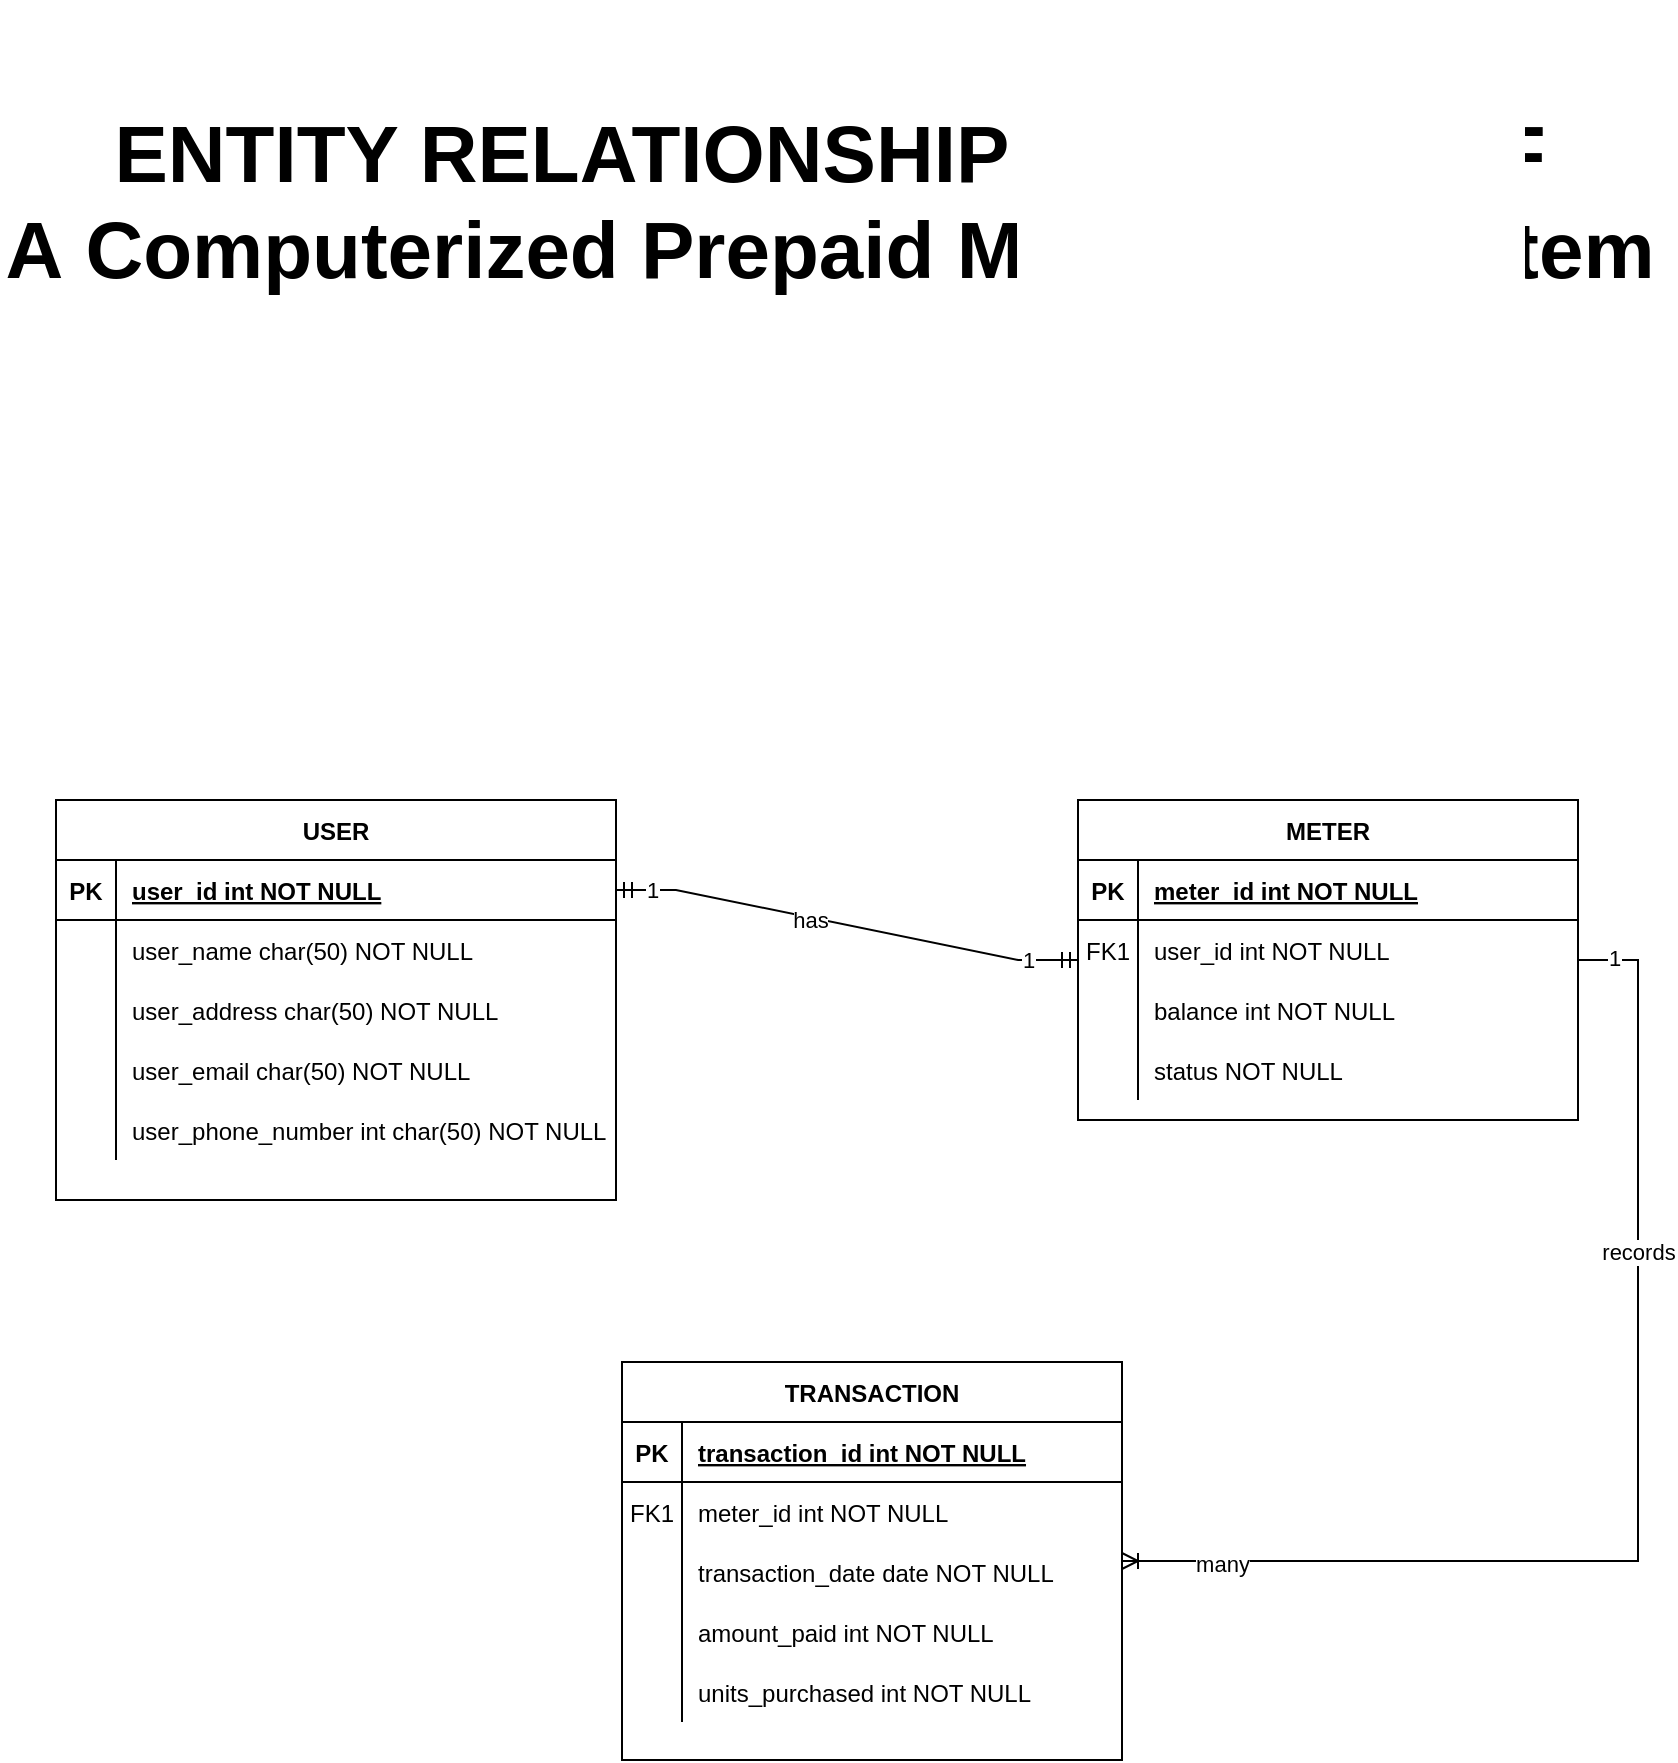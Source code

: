 <mxfile version="24.8.3">
  <diagram name="Page-1" id="ummDnuxCWynNUZPbv1bf">
    <mxGraphModel dx="1260" dy="1654" grid="0" gridSize="10" guides="1" tooltips="1" connect="1" arrows="1" fold="1" page="0" pageScale="1" pageWidth="850" pageHeight="1100" math="0" shadow="0">
      <root>
        <mxCell id="0" />
        <mxCell id="1" parent="0" />
        <mxCell id="iEkRkV1Mv5T1xJNOyffL-1" value="METER" style="shape=table;startSize=30;container=1;collapsible=1;childLayout=tableLayout;fixedRows=1;rowLines=0;fontStyle=1;align=center;resizeLast=1;" vertex="1" parent="1">
          <mxGeometry x="945" y="-156" width="250" height="160" as="geometry" />
        </mxCell>
        <mxCell id="iEkRkV1Mv5T1xJNOyffL-2" value="" style="shape=partialRectangle;collapsible=0;dropTarget=0;pointerEvents=0;fillColor=none;points=[[0,0.5],[1,0.5]];portConstraint=eastwest;top=0;left=0;right=0;bottom=1;" vertex="1" parent="iEkRkV1Mv5T1xJNOyffL-1">
          <mxGeometry y="30" width="250" height="30" as="geometry" />
        </mxCell>
        <mxCell id="iEkRkV1Mv5T1xJNOyffL-3" value="PK" style="shape=partialRectangle;overflow=hidden;connectable=0;fillColor=none;top=0;left=0;bottom=0;right=0;fontStyle=1;" vertex="1" parent="iEkRkV1Mv5T1xJNOyffL-2">
          <mxGeometry width="30" height="30" as="geometry">
            <mxRectangle width="30" height="30" as="alternateBounds" />
          </mxGeometry>
        </mxCell>
        <mxCell id="iEkRkV1Mv5T1xJNOyffL-4" value="meter_id int NOT NULL " style="shape=partialRectangle;overflow=hidden;connectable=0;fillColor=none;top=0;left=0;bottom=0;right=0;align=left;spacingLeft=6;fontStyle=5;" vertex="1" parent="iEkRkV1Mv5T1xJNOyffL-2">
          <mxGeometry x="30" width="220" height="30" as="geometry">
            <mxRectangle width="220" height="30" as="alternateBounds" />
          </mxGeometry>
        </mxCell>
        <mxCell id="iEkRkV1Mv5T1xJNOyffL-5" value="" style="shape=partialRectangle;collapsible=0;dropTarget=0;pointerEvents=0;fillColor=none;points=[[0,0.5],[1,0.5]];portConstraint=eastwest;top=0;left=0;right=0;bottom=0;" vertex="1" parent="iEkRkV1Mv5T1xJNOyffL-1">
          <mxGeometry y="60" width="250" height="30" as="geometry" />
        </mxCell>
        <mxCell id="iEkRkV1Mv5T1xJNOyffL-6" value="FK1" style="shape=partialRectangle;overflow=hidden;connectable=0;fillColor=none;top=0;left=0;bottom=0;right=0;" vertex="1" parent="iEkRkV1Mv5T1xJNOyffL-5">
          <mxGeometry width="30" height="30" as="geometry">
            <mxRectangle width="30" height="30" as="alternateBounds" />
          </mxGeometry>
        </mxCell>
        <mxCell id="iEkRkV1Mv5T1xJNOyffL-7" value="user_id int NOT NULL" style="shape=partialRectangle;overflow=hidden;connectable=0;fillColor=none;top=0;left=0;bottom=0;right=0;align=left;spacingLeft=6;" vertex="1" parent="iEkRkV1Mv5T1xJNOyffL-5">
          <mxGeometry x="30" width="220" height="30" as="geometry">
            <mxRectangle width="220" height="30" as="alternateBounds" />
          </mxGeometry>
        </mxCell>
        <mxCell id="iEkRkV1Mv5T1xJNOyffL-8" value="" style="shape=partialRectangle;collapsible=0;dropTarget=0;pointerEvents=0;fillColor=none;points=[[0,0.5],[1,0.5]];portConstraint=eastwest;top=0;left=0;right=0;bottom=0;" vertex="1" parent="iEkRkV1Mv5T1xJNOyffL-1">
          <mxGeometry y="90" width="250" height="30" as="geometry" />
        </mxCell>
        <mxCell id="iEkRkV1Mv5T1xJNOyffL-9" value="" style="shape=partialRectangle;overflow=hidden;connectable=0;fillColor=none;top=0;left=0;bottom=0;right=0;" vertex="1" parent="iEkRkV1Mv5T1xJNOyffL-8">
          <mxGeometry width="30" height="30" as="geometry">
            <mxRectangle width="30" height="30" as="alternateBounds" />
          </mxGeometry>
        </mxCell>
        <mxCell id="iEkRkV1Mv5T1xJNOyffL-10" value="balance int NOT NULL" style="shape=partialRectangle;overflow=hidden;connectable=0;fillColor=none;top=0;left=0;bottom=0;right=0;align=left;spacingLeft=6;" vertex="1" parent="iEkRkV1Mv5T1xJNOyffL-8">
          <mxGeometry x="30" width="220" height="30" as="geometry">
            <mxRectangle width="220" height="30" as="alternateBounds" />
          </mxGeometry>
        </mxCell>
        <mxCell id="iEkRkV1Mv5T1xJNOyffL-11" value="" style="shape=partialRectangle;collapsible=0;dropTarget=0;pointerEvents=0;fillColor=none;points=[[0,0.5],[1,0.5]];portConstraint=eastwest;top=0;left=0;right=0;bottom=0;" vertex="1" parent="iEkRkV1Mv5T1xJNOyffL-1">
          <mxGeometry y="120" width="250" height="30" as="geometry" />
        </mxCell>
        <mxCell id="iEkRkV1Mv5T1xJNOyffL-12" value="" style="shape=partialRectangle;overflow=hidden;connectable=0;fillColor=none;top=0;left=0;bottom=0;right=0;" vertex="1" parent="iEkRkV1Mv5T1xJNOyffL-11">
          <mxGeometry width="30" height="30" as="geometry">
            <mxRectangle width="30" height="30" as="alternateBounds" />
          </mxGeometry>
        </mxCell>
        <mxCell id="iEkRkV1Mv5T1xJNOyffL-13" value="status NOT NULL" style="shape=partialRectangle;overflow=hidden;connectable=0;fillColor=none;top=0;left=0;bottom=0;right=0;align=left;spacingLeft=6;" vertex="1" parent="iEkRkV1Mv5T1xJNOyffL-11">
          <mxGeometry x="30" width="220" height="30" as="geometry">
            <mxRectangle width="220" height="30" as="alternateBounds" />
          </mxGeometry>
        </mxCell>
        <mxCell id="iEkRkV1Mv5T1xJNOyffL-14" value="TRANSACTION" style="shape=table;startSize=30;container=1;collapsible=1;childLayout=tableLayout;fixedRows=1;rowLines=0;fontStyle=1;align=center;resizeLast=1;" vertex="1" parent="1">
          <mxGeometry x="717" y="125" width="250" height="199" as="geometry" />
        </mxCell>
        <mxCell id="iEkRkV1Mv5T1xJNOyffL-15" value="" style="shape=partialRectangle;collapsible=0;dropTarget=0;pointerEvents=0;fillColor=none;points=[[0,0.5],[1,0.5]];portConstraint=eastwest;top=0;left=0;right=0;bottom=1;" vertex="1" parent="iEkRkV1Mv5T1xJNOyffL-14">
          <mxGeometry y="30" width="250" height="30" as="geometry" />
        </mxCell>
        <mxCell id="iEkRkV1Mv5T1xJNOyffL-16" value="PK" style="shape=partialRectangle;overflow=hidden;connectable=0;fillColor=none;top=0;left=0;bottom=0;right=0;fontStyle=1;" vertex="1" parent="iEkRkV1Mv5T1xJNOyffL-15">
          <mxGeometry width="30" height="30" as="geometry">
            <mxRectangle width="30" height="30" as="alternateBounds" />
          </mxGeometry>
        </mxCell>
        <mxCell id="iEkRkV1Mv5T1xJNOyffL-17" value="transaction_id int NOT NULL " style="shape=partialRectangle;overflow=hidden;connectable=0;fillColor=none;top=0;left=0;bottom=0;right=0;align=left;spacingLeft=6;fontStyle=5;" vertex="1" parent="iEkRkV1Mv5T1xJNOyffL-15">
          <mxGeometry x="30" width="220" height="30" as="geometry">
            <mxRectangle width="220" height="30" as="alternateBounds" />
          </mxGeometry>
        </mxCell>
        <mxCell id="iEkRkV1Mv5T1xJNOyffL-18" value="" style="shape=partialRectangle;collapsible=0;dropTarget=0;pointerEvents=0;fillColor=none;points=[[0,0.5],[1,0.5]];portConstraint=eastwest;top=0;left=0;right=0;bottom=0;" vertex="1" parent="iEkRkV1Mv5T1xJNOyffL-14">
          <mxGeometry y="60" width="250" height="30" as="geometry" />
        </mxCell>
        <mxCell id="iEkRkV1Mv5T1xJNOyffL-19" value="FK1" style="shape=partialRectangle;overflow=hidden;connectable=0;fillColor=none;top=0;left=0;bottom=0;right=0;" vertex="1" parent="iEkRkV1Mv5T1xJNOyffL-18">
          <mxGeometry width="30" height="30" as="geometry">
            <mxRectangle width="30" height="30" as="alternateBounds" />
          </mxGeometry>
        </mxCell>
        <mxCell id="iEkRkV1Mv5T1xJNOyffL-20" value="meter_id int NOT NULL" style="shape=partialRectangle;overflow=hidden;connectable=0;fillColor=none;top=0;left=0;bottom=0;right=0;align=left;spacingLeft=6;" vertex="1" parent="iEkRkV1Mv5T1xJNOyffL-18">
          <mxGeometry x="30" width="220" height="30" as="geometry">
            <mxRectangle width="220" height="30" as="alternateBounds" />
          </mxGeometry>
        </mxCell>
        <mxCell id="iEkRkV1Mv5T1xJNOyffL-21" value="" style="shape=partialRectangle;collapsible=0;dropTarget=0;pointerEvents=0;fillColor=none;points=[[0,0.5],[1,0.5]];portConstraint=eastwest;top=0;left=0;right=0;bottom=0;" vertex="1" parent="iEkRkV1Mv5T1xJNOyffL-14">
          <mxGeometry y="90" width="250" height="30" as="geometry" />
        </mxCell>
        <mxCell id="iEkRkV1Mv5T1xJNOyffL-22" value="" style="shape=partialRectangle;overflow=hidden;connectable=0;fillColor=none;top=0;left=0;bottom=0;right=0;" vertex="1" parent="iEkRkV1Mv5T1xJNOyffL-21">
          <mxGeometry width="30" height="30" as="geometry">
            <mxRectangle width="30" height="30" as="alternateBounds" />
          </mxGeometry>
        </mxCell>
        <mxCell id="iEkRkV1Mv5T1xJNOyffL-23" value="transaction_date date NOT NULL" style="shape=partialRectangle;overflow=hidden;connectable=0;fillColor=none;top=0;left=0;bottom=0;right=0;align=left;spacingLeft=6;" vertex="1" parent="iEkRkV1Mv5T1xJNOyffL-21">
          <mxGeometry x="30" width="220" height="30" as="geometry">
            <mxRectangle width="220" height="30" as="alternateBounds" />
          </mxGeometry>
        </mxCell>
        <mxCell id="iEkRkV1Mv5T1xJNOyffL-24" value="" style="shape=partialRectangle;collapsible=0;dropTarget=0;pointerEvents=0;fillColor=none;points=[[0,0.5],[1,0.5]];portConstraint=eastwest;top=0;left=0;right=0;bottom=0;" vertex="1" parent="iEkRkV1Mv5T1xJNOyffL-14">
          <mxGeometry y="120" width="250" height="30" as="geometry" />
        </mxCell>
        <mxCell id="iEkRkV1Mv5T1xJNOyffL-25" value="" style="shape=partialRectangle;overflow=hidden;connectable=0;fillColor=none;top=0;left=0;bottom=0;right=0;" vertex="1" parent="iEkRkV1Mv5T1xJNOyffL-24">
          <mxGeometry width="30" height="30" as="geometry">
            <mxRectangle width="30" height="30" as="alternateBounds" />
          </mxGeometry>
        </mxCell>
        <mxCell id="iEkRkV1Mv5T1xJNOyffL-26" value="amount_paid int NOT NULL" style="shape=partialRectangle;overflow=hidden;connectable=0;fillColor=none;top=0;left=0;bottom=0;right=0;align=left;spacingLeft=6;" vertex="1" parent="iEkRkV1Mv5T1xJNOyffL-24">
          <mxGeometry x="30" width="220" height="30" as="geometry">
            <mxRectangle width="220" height="30" as="alternateBounds" />
          </mxGeometry>
        </mxCell>
        <mxCell id="iEkRkV1Mv5T1xJNOyffL-27" value="" style="shape=partialRectangle;collapsible=0;dropTarget=0;pointerEvents=0;fillColor=none;points=[[0,0.5],[1,0.5]];portConstraint=eastwest;top=0;left=0;right=0;bottom=0;" vertex="1" parent="iEkRkV1Mv5T1xJNOyffL-14">
          <mxGeometry y="150" width="250" height="30" as="geometry" />
        </mxCell>
        <mxCell id="iEkRkV1Mv5T1xJNOyffL-28" value="" style="shape=partialRectangle;overflow=hidden;connectable=0;fillColor=none;top=0;left=0;bottom=0;right=0;" vertex="1" parent="iEkRkV1Mv5T1xJNOyffL-27">
          <mxGeometry width="30" height="30" as="geometry">
            <mxRectangle width="30" height="30" as="alternateBounds" />
          </mxGeometry>
        </mxCell>
        <mxCell id="iEkRkV1Mv5T1xJNOyffL-29" value="units_purchased int NOT NULL" style="shape=partialRectangle;overflow=hidden;connectable=0;fillColor=none;top=0;left=0;bottom=0;right=0;align=left;spacingLeft=6;" vertex="1" parent="iEkRkV1Mv5T1xJNOyffL-27">
          <mxGeometry x="30" width="220" height="30" as="geometry">
            <mxRectangle width="220" height="30" as="alternateBounds" />
          </mxGeometry>
        </mxCell>
        <mxCell id="iEkRkV1Mv5T1xJNOyffL-30" value="USER" style="shape=table;startSize=30;container=1;collapsible=1;childLayout=tableLayout;fixedRows=1;rowLines=0;fontStyle=1;align=center;resizeLast=1;" vertex="1" parent="1">
          <mxGeometry x="434" y="-156" width="280" height="200" as="geometry" />
        </mxCell>
        <mxCell id="iEkRkV1Mv5T1xJNOyffL-31" value="" style="shape=partialRectangle;collapsible=0;dropTarget=0;pointerEvents=0;fillColor=none;points=[[0,0.5],[1,0.5]];portConstraint=eastwest;top=0;left=0;right=0;bottom=1;" vertex="1" parent="iEkRkV1Mv5T1xJNOyffL-30">
          <mxGeometry y="30" width="280" height="30" as="geometry" />
        </mxCell>
        <mxCell id="iEkRkV1Mv5T1xJNOyffL-32" value="PK" style="shape=partialRectangle;overflow=hidden;connectable=0;fillColor=none;top=0;left=0;bottom=0;right=0;fontStyle=1;" vertex="1" parent="iEkRkV1Mv5T1xJNOyffL-31">
          <mxGeometry width="30" height="30" as="geometry">
            <mxRectangle width="30" height="30" as="alternateBounds" />
          </mxGeometry>
        </mxCell>
        <mxCell id="iEkRkV1Mv5T1xJNOyffL-33" value="user_id int NOT NULL " style="shape=partialRectangle;overflow=hidden;connectable=0;fillColor=none;top=0;left=0;bottom=0;right=0;align=left;spacingLeft=6;fontStyle=5;" vertex="1" parent="iEkRkV1Mv5T1xJNOyffL-31">
          <mxGeometry x="30" width="250" height="30" as="geometry">
            <mxRectangle width="250" height="30" as="alternateBounds" />
          </mxGeometry>
        </mxCell>
        <mxCell id="iEkRkV1Mv5T1xJNOyffL-34" value="" style="shape=partialRectangle;collapsible=0;dropTarget=0;pointerEvents=0;fillColor=none;points=[[0,0.5],[1,0.5]];portConstraint=eastwest;top=0;left=0;right=0;bottom=0;" vertex="1" parent="iEkRkV1Mv5T1xJNOyffL-30">
          <mxGeometry y="60" width="280" height="30" as="geometry" />
        </mxCell>
        <mxCell id="iEkRkV1Mv5T1xJNOyffL-35" value="" style="shape=partialRectangle;overflow=hidden;connectable=0;fillColor=none;top=0;left=0;bottom=0;right=0;" vertex="1" parent="iEkRkV1Mv5T1xJNOyffL-34">
          <mxGeometry width="30" height="30" as="geometry">
            <mxRectangle width="30" height="30" as="alternateBounds" />
          </mxGeometry>
        </mxCell>
        <mxCell id="iEkRkV1Mv5T1xJNOyffL-36" value="user_name char(50) NOT NULL" style="shape=partialRectangle;overflow=hidden;connectable=0;fillColor=none;top=0;left=0;bottom=0;right=0;align=left;spacingLeft=6;" vertex="1" parent="iEkRkV1Mv5T1xJNOyffL-34">
          <mxGeometry x="30" width="250" height="30" as="geometry">
            <mxRectangle width="250" height="30" as="alternateBounds" />
          </mxGeometry>
        </mxCell>
        <mxCell id="iEkRkV1Mv5T1xJNOyffL-37" value="" style="shape=partialRectangle;collapsible=0;dropTarget=0;pointerEvents=0;fillColor=none;points=[[0,0.5],[1,0.5]];portConstraint=eastwest;top=0;left=0;right=0;bottom=0;" vertex="1" parent="iEkRkV1Mv5T1xJNOyffL-30">
          <mxGeometry y="90" width="280" height="30" as="geometry" />
        </mxCell>
        <mxCell id="iEkRkV1Mv5T1xJNOyffL-38" value="" style="shape=partialRectangle;overflow=hidden;connectable=0;fillColor=none;top=0;left=0;bottom=0;right=0;" vertex="1" parent="iEkRkV1Mv5T1xJNOyffL-37">
          <mxGeometry width="30" height="30" as="geometry">
            <mxRectangle width="30" height="30" as="alternateBounds" />
          </mxGeometry>
        </mxCell>
        <mxCell id="iEkRkV1Mv5T1xJNOyffL-39" value="user_address char(50) NOT NULL" style="shape=partialRectangle;overflow=hidden;connectable=0;fillColor=none;top=0;left=0;bottom=0;right=0;align=left;spacingLeft=6;" vertex="1" parent="iEkRkV1Mv5T1xJNOyffL-37">
          <mxGeometry x="30" width="250" height="30" as="geometry">
            <mxRectangle width="250" height="30" as="alternateBounds" />
          </mxGeometry>
        </mxCell>
        <mxCell id="iEkRkV1Mv5T1xJNOyffL-40" value="" style="shape=partialRectangle;collapsible=0;dropTarget=0;pointerEvents=0;fillColor=none;points=[[0,0.5],[1,0.5]];portConstraint=eastwest;top=0;left=0;right=0;bottom=0;" vertex="1" parent="iEkRkV1Mv5T1xJNOyffL-30">
          <mxGeometry y="120" width="280" height="30" as="geometry" />
        </mxCell>
        <mxCell id="iEkRkV1Mv5T1xJNOyffL-41" value="" style="shape=partialRectangle;overflow=hidden;connectable=0;fillColor=none;top=0;left=0;bottom=0;right=0;" vertex="1" parent="iEkRkV1Mv5T1xJNOyffL-40">
          <mxGeometry width="30" height="30" as="geometry">
            <mxRectangle width="30" height="30" as="alternateBounds" />
          </mxGeometry>
        </mxCell>
        <mxCell id="iEkRkV1Mv5T1xJNOyffL-42" value="user_email char(50) NOT NULL" style="shape=partialRectangle;overflow=hidden;connectable=0;fillColor=none;top=0;left=0;bottom=0;right=0;align=left;spacingLeft=6;" vertex="1" parent="iEkRkV1Mv5T1xJNOyffL-40">
          <mxGeometry x="30" width="250" height="30" as="geometry">
            <mxRectangle width="250" height="30" as="alternateBounds" />
          </mxGeometry>
        </mxCell>
        <mxCell id="iEkRkV1Mv5T1xJNOyffL-43" value="" style="shape=partialRectangle;collapsible=0;dropTarget=0;pointerEvents=0;fillColor=none;points=[[0,0.5],[1,0.5]];portConstraint=eastwest;top=0;left=0;right=0;bottom=0;" vertex="1" parent="iEkRkV1Mv5T1xJNOyffL-30">
          <mxGeometry y="150" width="280" height="30" as="geometry" />
        </mxCell>
        <mxCell id="iEkRkV1Mv5T1xJNOyffL-44" value="" style="shape=partialRectangle;overflow=hidden;connectable=0;fillColor=none;top=0;left=0;bottom=0;right=0;" vertex="1" parent="iEkRkV1Mv5T1xJNOyffL-43">
          <mxGeometry width="30" height="30" as="geometry">
            <mxRectangle width="30" height="30" as="alternateBounds" />
          </mxGeometry>
        </mxCell>
        <mxCell id="iEkRkV1Mv5T1xJNOyffL-45" value="user_phone_number int char(50) NOT NULL" style="shape=partialRectangle;overflow=hidden;connectable=0;fillColor=none;top=0;left=0;bottom=0;right=0;align=left;spacingLeft=6;" vertex="1" parent="iEkRkV1Mv5T1xJNOyffL-43">
          <mxGeometry x="30" width="250" height="30" as="geometry">
            <mxRectangle width="250" height="30" as="alternateBounds" />
          </mxGeometry>
        </mxCell>
        <mxCell id="iEkRkV1Mv5T1xJNOyffL-46" value="" style="edgeStyle=entityRelationEdgeStyle;fontSize=12;html=1;endArrow=ERmandOne;startArrow=ERmandOne;rounded=0;" edge="1" parent="1" source="iEkRkV1Mv5T1xJNOyffL-31" target="iEkRkV1Mv5T1xJNOyffL-1">
          <mxGeometry width="100" height="100" relative="1" as="geometry">
            <mxPoint x="746" y="44" as="sourcePoint" />
            <mxPoint x="846" y="-56" as="targetPoint" />
            <Array as="points">
              <mxPoint x="786" y="-216" />
            </Array>
          </mxGeometry>
        </mxCell>
        <mxCell id="iEkRkV1Mv5T1xJNOyffL-47" value="has" style="edgeLabel;html=1;align=center;verticalAlign=middle;resizable=0;points=[];" vertex="1" connectable="0" parent="iEkRkV1Mv5T1xJNOyffL-46">
          <mxGeometry x="-0.159" y="-1" relative="1" as="geometry">
            <mxPoint as="offset" />
          </mxGeometry>
        </mxCell>
        <mxCell id="iEkRkV1Mv5T1xJNOyffL-48" value="1" style="edgeLabel;html=1;align=center;verticalAlign=middle;resizable=0;points=[];" vertex="1" connectable="0" parent="iEkRkV1Mv5T1xJNOyffL-46">
          <mxGeometry x="-0.847" relative="1" as="geometry">
            <mxPoint as="offset" />
          </mxGeometry>
        </mxCell>
        <mxCell id="iEkRkV1Mv5T1xJNOyffL-49" value="1" style="edgeLabel;html=1;align=center;verticalAlign=middle;resizable=0;points=[];" vertex="1" connectable="0" parent="iEkRkV1Mv5T1xJNOyffL-46">
          <mxGeometry x="0.787" y="-5" relative="1" as="geometry">
            <mxPoint y="-5" as="offset" />
          </mxGeometry>
        </mxCell>
        <mxCell id="iEkRkV1Mv5T1xJNOyffL-50" value="" style="edgeStyle=entityRelationEdgeStyle;fontSize=12;html=1;endArrow=ERoneToMany;rounded=0;" edge="1" parent="1" source="iEkRkV1Mv5T1xJNOyffL-1" target="iEkRkV1Mv5T1xJNOyffL-14">
          <mxGeometry width="100" height="100" relative="1" as="geometry">
            <mxPoint x="1116" y="64" as="sourcePoint" />
            <mxPoint x="1216" y="-36" as="targetPoint" />
          </mxGeometry>
        </mxCell>
        <mxCell id="iEkRkV1Mv5T1xJNOyffL-51" value="records" style="edgeLabel;html=1;align=center;verticalAlign=middle;resizable=0;points=[];" vertex="1" connectable="0" parent="iEkRkV1Mv5T1xJNOyffL-50">
          <mxGeometry x="-0.402" relative="1" as="geometry">
            <mxPoint as="offset" />
          </mxGeometry>
        </mxCell>
        <mxCell id="iEkRkV1Mv5T1xJNOyffL-52" value="1" style="edgeLabel;html=1;align=center;verticalAlign=middle;resizable=0;points=[];" vertex="1" connectable="0" parent="iEkRkV1Mv5T1xJNOyffL-50">
          <mxGeometry x="-0.939" y="-5" relative="1" as="geometry">
            <mxPoint y="-6" as="offset" />
          </mxGeometry>
        </mxCell>
        <mxCell id="iEkRkV1Mv5T1xJNOyffL-53" value="many" style="edgeLabel;html=1;align=center;verticalAlign=middle;resizable=0;points=[];" vertex="1" connectable="0" parent="iEkRkV1Mv5T1xJNOyffL-50">
          <mxGeometry x="0.932" y="1" relative="1" as="geometry">
            <mxPoint x="30" as="offset" />
          </mxGeometry>
        </mxCell>
        <mxCell id="iEkRkV1Mv5T1xJNOyffL-54" value="&lt;font style=&quot;font-size: 40px;&quot;&gt;&lt;b&gt;ENTITY RELATIONSHIP DIAGRAM OF A&amp;nbsp;Computerized Prepaid Meter Unit System&lt;/b&gt;&lt;/font&gt;" style="text;html=1;align=center;verticalAlign=middle;whiteSpace=wrap;rounded=0;" vertex="1" parent="1">
          <mxGeometry x="406" y="-556" width="830" height="200" as="geometry" />
        </mxCell>
      </root>
    </mxGraphModel>
  </diagram>
</mxfile>
